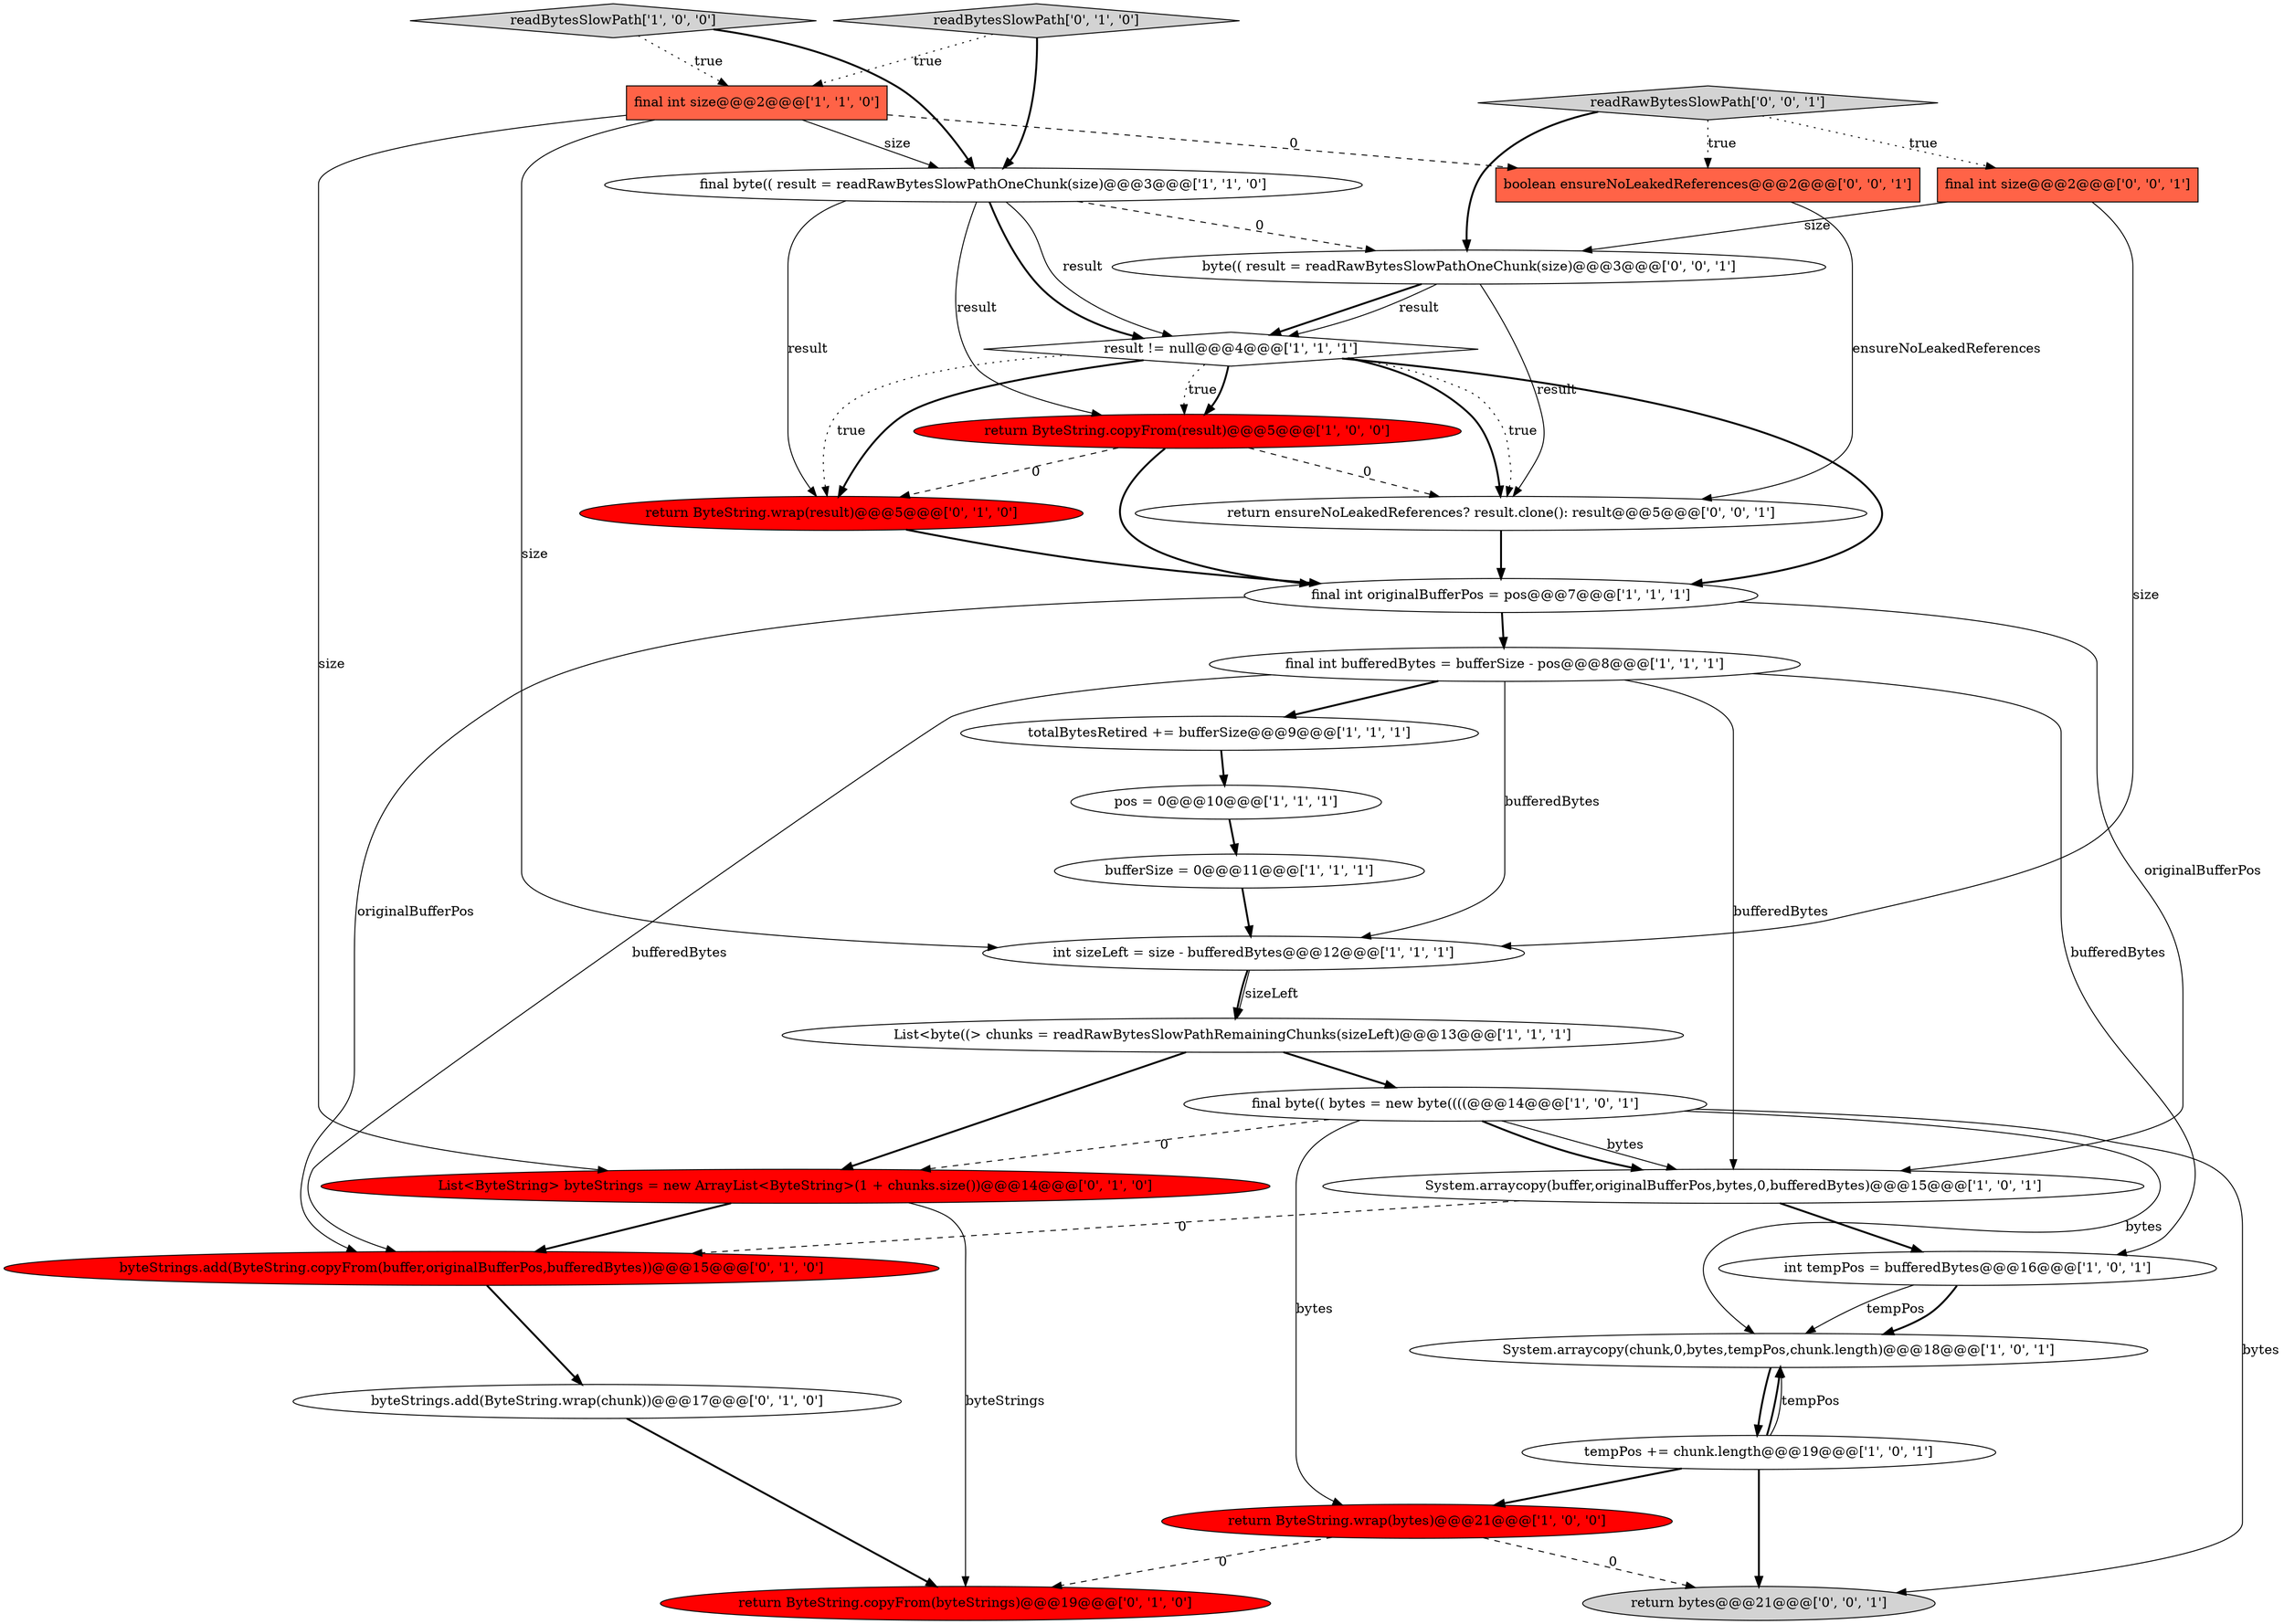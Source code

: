 digraph {
15 [style = filled, label = "int tempPos = bufferedBytes@@@16@@@['1', '0', '1']", fillcolor = white, shape = ellipse image = "AAA0AAABBB1BBB"];
21 [style = filled, label = "List<ByteString> byteStrings = new ArrayList<ByteString>(1 + chunks.size())@@@14@@@['0', '1', '0']", fillcolor = red, shape = ellipse image = "AAA1AAABBB2BBB"];
24 [style = filled, label = "byte(( result = readRawBytesSlowPathOneChunk(size)@@@3@@@['0', '0', '1']", fillcolor = white, shape = ellipse image = "AAA0AAABBB3BBB"];
28 [style = filled, label = "final int size@@@2@@@['0', '0', '1']", fillcolor = tomato, shape = box image = "AAA0AAABBB3BBB"];
18 [style = filled, label = "readBytesSlowPath['0', '1', '0']", fillcolor = lightgray, shape = diamond image = "AAA0AAABBB2BBB"];
9 [style = filled, label = "int sizeLeft = size - bufferedBytes@@@12@@@['1', '1', '1']", fillcolor = white, shape = ellipse image = "AAA0AAABBB1BBB"];
27 [style = filled, label = "readRawBytesSlowPath['0', '0', '1']", fillcolor = lightgray, shape = diamond image = "AAA0AAABBB3BBB"];
26 [style = filled, label = "return ensureNoLeakedReferences? result.clone(): result@@@5@@@['0', '0', '1']", fillcolor = white, shape = ellipse image = "AAA0AAABBB3BBB"];
25 [style = filled, label = "return bytes@@@21@@@['0', '0', '1']", fillcolor = lightgray, shape = ellipse image = "AAA0AAABBB3BBB"];
19 [style = filled, label = "return ByteString.wrap(result)@@@5@@@['0', '1', '0']", fillcolor = red, shape = ellipse image = "AAA1AAABBB2BBB"];
14 [style = filled, label = "tempPos += chunk.length@@@19@@@['1', '0', '1']", fillcolor = white, shape = ellipse image = "AAA0AAABBB1BBB"];
4 [style = filled, label = "System.arraycopy(buffer,originalBufferPos,bytes,0,bufferedBytes)@@@15@@@['1', '0', '1']", fillcolor = white, shape = ellipse image = "AAA0AAABBB1BBB"];
20 [style = filled, label = "byteStrings.add(ByteString.copyFrom(buffer,originalBufferPos,bufferedBytes))@@@15@@@['0', '1', '0']", fillcolor = red, shape = ellipse image = "AAA1AAABBB2BBB"];
23 [style = filled, label = "byteStrings.add(ByteString.wrap(chunk))@@@17@@@['0', '1', '0']", fillcolor = white, shape = ellipse image = "AAA0AAABBB2BBB"];
29 [style = filled, label = "boolean ensureNoLeakedReferences@@@2@@@['0', '0', '1']", fillcolor = tomato, shape = box image = "AAA0AAABBB3BBB"];
13 [style = filled, label = "pos = 0@@@10@@@['1', '1', '1']", fillcolor = white, shape = ellipse image = "AAA0AAABBB1BBB"];
5 [style = filled, label = "return ByteString.copyFrom(result)@@@5@@@['1', '0', '0']", fillcolor = red, shape = ellipse image = "AAA1AAABBB1BBB"];
16 [style = filled, label = "readBytesSlowPath['1', '0', '0']", fillcolor = lightgray, shape = diamond image = "AAA0AAABBB1BBB"];
3 [style = filled, label = "bufferSize = 0@@@11@@@['1', '1', '1']", fillcolor = white, shape = ellipse image = "AAA0AAABBB1BBB"];
11 [style = filled, label = "final byte(( result = readRawBytesSlowPathOneChunk(size)@@@3@@@['1', '1', '0']", fillcolor = white, shape = ellipse image = "AAA0AAABBB1BBB"];
0 [style = filled, label = "final int size@@@2@@@['1', '1', '0']", fillcolor = tomato, shape = box image = "AAA0AAABBB1BBB"];
12 [style = filled, label = "System.arraycopy(chunk,0,bytes,tempPos,chunk.length)@@@18@@@['1', '0', '1']", fillcolor = white, shape = ellipse image = "AAA0AAABBB1BBB"];
17 [style = filled, label = "final int bufferedBytes = bufferSize - pos@@@8@@@['1', '1', '1']", fillcolor = white, shape = ellipse image = "AAA0AAABBB1BBB"];
10 [style = filled, label = "result != null@@@4@@@['1', '1', '1']", fillcolor = white, shape = diamond image = "AAA0AAABBB1BBB"];
6 [style = filled, label = "return ByteString.wrap(bytes)@@@21@@@['1', '0', '0']", fillcolor = red, shape = ellipse image = "AAA1AAABBB1BBB"];
22 [style = filled, label = "return ByteString.copyFrom(byteStrings)@@@19@@@['0', '1', '0']", fillcolor = red, shape = ellipse image = "AAA1AAABBB2BBB"];
1 [style = filled, label = "List<byte((> chunks = readRawBytesSlowPathRemainingChunks(sizeLeft)@@@13@@@['1', '1', '1']", fillcolor = white, shape = ellipse image = "AAA0AAABBB1BBB"];
7 [style = filled, label = "totalBytesRetired += bufferSize@@@9@@@['1', '1', '1']", fillcolor = white, shape = ellipse image = "AAA0AAABBB1BBB"];
2 [style = filled, label = "final int originalBufferPos = pos@@@7@@@['1', '1', '1']", fillcolor = white, shape = ellipse image = "AAA0AAABBB1BBB"];
8 [style = filled, label = "final byte(( bytes = new byte((((@@@14@@@['1', '0', '1']", fillcolor = white, shape = ellipse image = "AAA0AAABBB1BBB"];
2->17 [style = bold, label=""];
11->10 [style = solid, label="result"];
2->20 [style = solid, label="originalBufferPos"];
28->24 [style = solid, label="size"];
7->13 [style = bold, label=""];
24->10 [style = bold, label=""];
29->26 [style = solid, label="ensureNoLeakedReferences"];
24->26 [style = solid, label="result"];
14->25 [style = bold, label=""];
1->8 [style = bold, label=""];
16->11 [style = bold, label=""];
8->25 [style = solid, label="bytes"];
5->26 [style = dashed, label="0"];
10->19 [style = bold, label=""];
18->11 [style = bold, label=""];
4->15 [style = bold, label=""];
0->11 [style = solid, label="size"];
17->20 [style = solid, label="bufferedBytes"];
14->12 [style = solid, label="tempPos"];
10->26 [style = bold, label=""];
8->12 [style = solid, label="bytes"];
19->2 [style = bold, label=""];
8->21 [style = dashed, label="0"];
28->9 [style = solid, label="size"];
11->5 [style = solid, label="result"];
17->15 [style = solid, label="bufferedBytes"];
8->6 [style = solid, label="bytes"];
10->5 [style = dotted, label="true"];
6->22 [style = dashed, label="0"];
8->4 [style = solid, label="bytes"];
11->19 [style = solid, label="result"];
17->7 [style = bold, label=""];
3->9 [style = bold, label=""];
27->28 [style = dotted, label="true"];
26->2 [style = bold, label=""];
5->2 [style = bold, label=""];
23->22 [style = bold, label=""];
21->20 [style = bold, label=""];
10->5 [style = bold, label=""];
20->23 [style = bold, label=""];
13->3 [style = bold, label=""];
16->0 [style = dotted, label="true"];
6->25 [style = dashed, label="0"];
27->29 [style = dotted, label="true"];
4->20 [style = dashed, label="0"];
11->10 [style = bold, label=""];
1->21 [style = bold, label=""];
10->19 [style = dotted, label="true"];
15->12 [style = solid, label="tempPos"];
14->12 [style = bold, label=""];
0->9 [style = solid, label="size"];
0->29 [style = dashed, label="0"];
9->1 [style = solid, label="sizeLeft"];
12->14 [style = bold, label=""];
2->4 [style = solid, label="originalBufferPos"];
11->24 [style = dashed, label="0"];
18->0 [style = dotted, label="true"];
10->26 [style = dotted, label="true"];
0->21 [style = solid, label="size"];
21->22 [style = solid, label="byteStrings"];
10->2 [style = bold, label=""];
15->12 [style = bold, label=""];
27->24 [style = bold, label=""];
8->4 [style = bold, label=""];
9->1 [style = bold, label=""];
5->19 [style = dashed, label="0"];
14->6 [style = bold, label=""];
24->10 [style = solid, label="result"];
17->9 [style = solid, label="bufferedBytes"];
17->4 [style = solid, label="bufferedBytes"];
}
